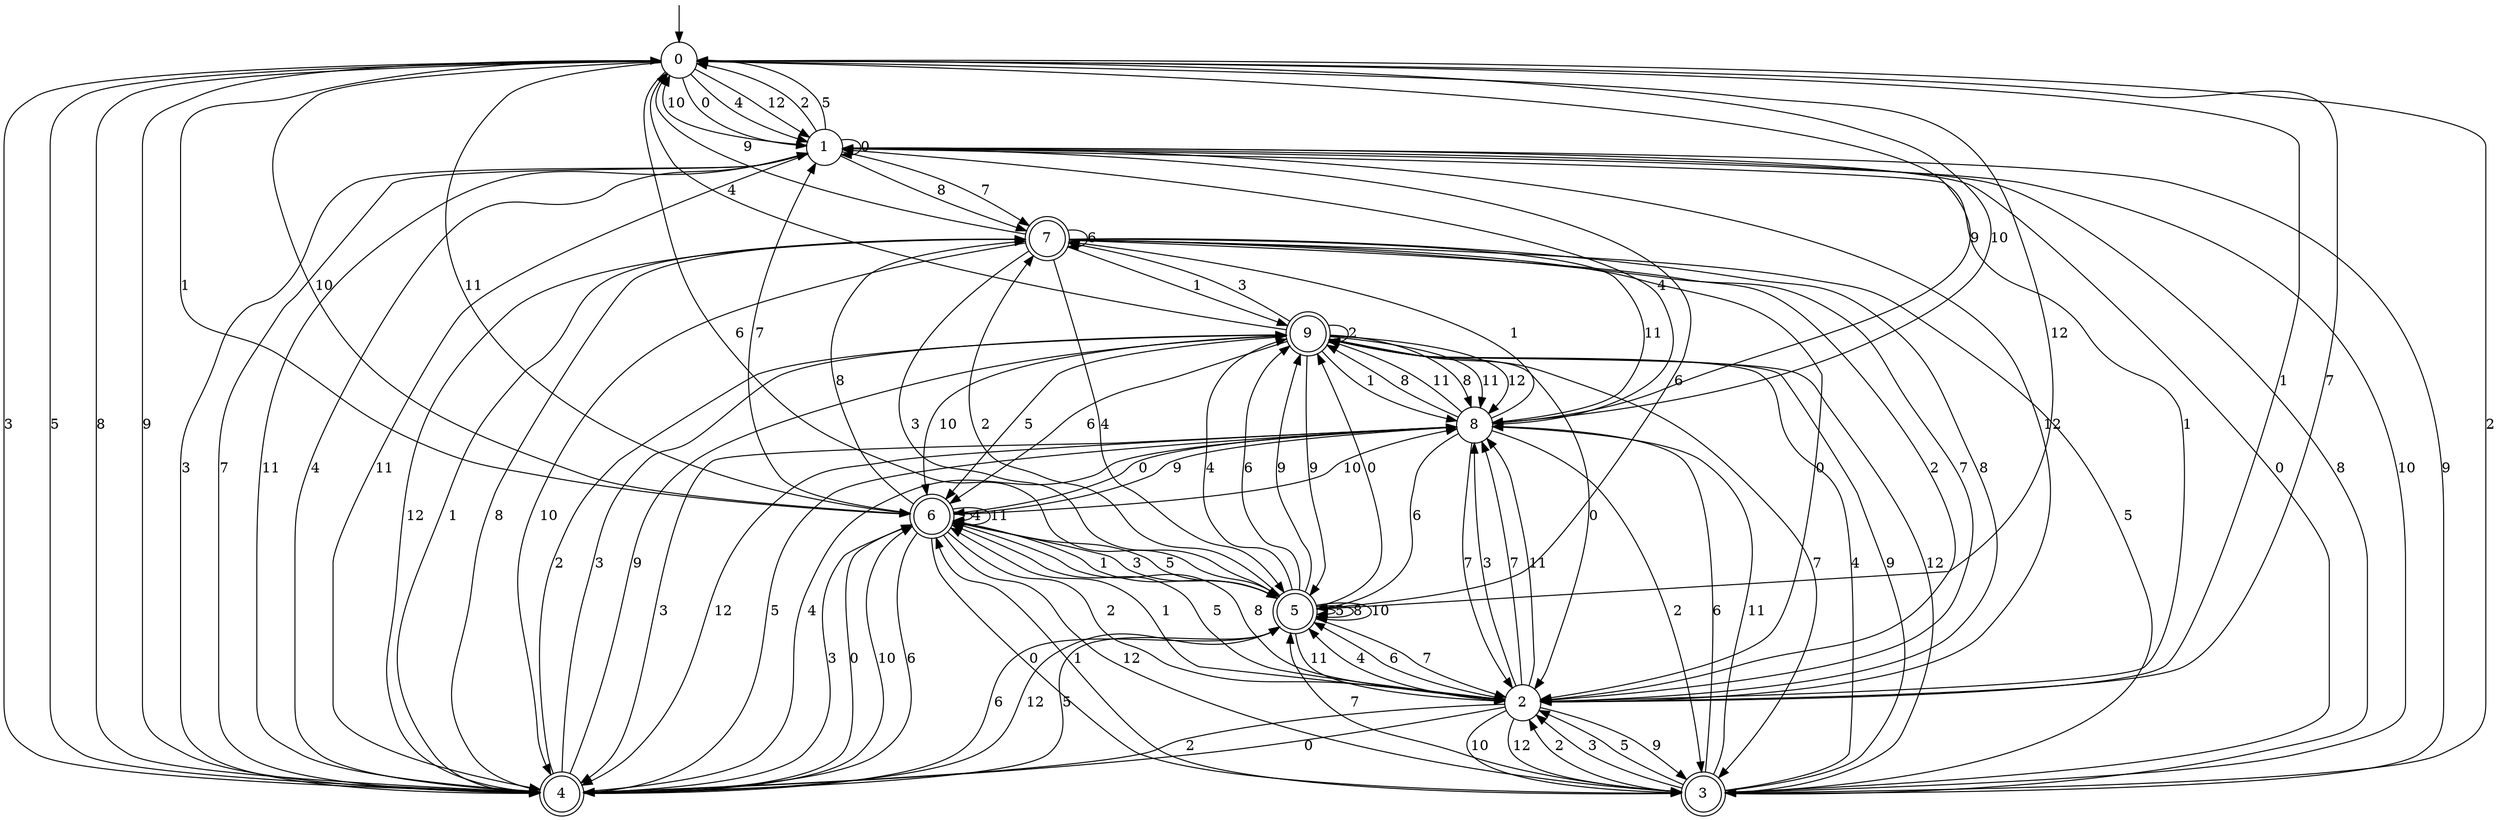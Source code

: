 digraph g {

	s0 [shape="circle" label="0"];
	s1 [shape="circle" label="1"];
	s2 [shape="circle" label="2"];
	s3 [shape="doublecircle" label="3"];
	s4 [shape="doublecircle" label="4"];
	s5 [shape="doublecircle" label="5"];
	s6 [shape="doublecircle" label="6"];
	s7 [shape="doublecircle" label="7"];
	s8 [shape="circle" label="8"];
	s9 [shape="doublecircle" label="9"];
	s0 -> s1 [label="0"];
	s0 -> s2 [label="1"];
	s0 -> s3 [label="2"];
	s0 -> s4 [label="3"];
	s0 -> s1 [label="4"];
	s0 -> s4 [label="5"];
	s0 -> s5 [label="6"];
	s0 -> s2 [label="7"];
	s0 -> s4 [label="8"];
	s0 -> s4 [label="9"];
	s0 -> s6 [label="10"];
	s0 -> s6 [label="11"];
	s0 -> s1 [label="12"];
	s1 -> s1 [label="0"];
	s1 -> s2 [label="1"];
	s1 -> s0 [label="2"];
	s1 -> s4 [label="3"];
	s1 -> s4 [label="4"];
	s1 -> s0 [label="5"];
	s1 -> s5 [label="6"];
	s1 -> s7 [label="7"];
	s1 -> s7 [label="8"];
	s1 -> s3 [label="9"];
	s1 -> s0 [label="10"];
	s1 -> s4 [label="11"];
	s1 -> s2 [label="12"];
	s2 -> s4 [label="0"];
	s2 -> s6 [label="1"];
	s2 -> s4 [label="2"];
	s2 -> s8 [label="3"];
	s2 -> s5 [label="4"];
	s2 -> s6 [label="5"];
	s2 -> s5 [label="6"];
	s2 -> s8 [label="7"];
	s2 -> s6 [label="8"];
	s2 -> s3 [label="9"];
	s2 -> s3 [label="10"];
	s2 -> s8 [label="11"];
	s2 -> s3 [label="12"];
	s3 -> s1 [label="0"];
	s3 -> s6 [label="1"];
	s3 -> s2 [label="2"];
	s3 -> s2 [label="3"];
	s3 -> s9 [label="4"];
	s3 -> s2 [label="5"];
	s3 -> s8 [label="6"];
	s3 -> s5 [label="7"];
	s3 -> s1 [label="8"];
	s3 -> s9 [label="9"];
	s3 -> s1 [label="10"];
	s3 -> s8 [label="11"];
	s3 -> s9 [label="12"];
	s4 -> s6 [label="0"];
	s4 -> s7 [label="1"];
	s4 -> s9 [label="2"];
	s4 -> s9 [label="3"];
	s4 -> s8 [label="4"];
	s4 -> s5 [label="5"];
	s4 -> s5 [label="6"];
	s4 -> s1 [label="7"];
	s4 -> s7 [label="8"];
	s4 -> s9 [label="9"];
	s4 -> s6 [label="10"];
	s4 -> s1 [label="11"];
	s4 -> s5 [label="12"];
	s5 -> s9 [label="0"];
	s5 -> s6 [label="1"];
	s5 -> s7 [label="2"];
	s5 -> s6 [label="3"];
	s5 -> s9 [label="4"];
	s5 -> s5 [label="5"];
	s5 -> s9 [label="6"];
	s5 -> s2 [label="7"];
	s5 -> s5 [label="8"];
	s5 -> s9 [label="9"];
	s5 -> s5 [label="10"];
	s5 -> s2 [label="11"];
	s5 -> s0 [label="12"];
	s6 -> s3 [label="0"];
	s6 -> s0 [label="1"];
	s6 -> s2 [label="2"];
	s6 -> s4 [label="3"];
	s6 -> s6 [label="4"];
	s6 -> s5 [label="5"];
	s6 -> s4 [label="6"];
	s6 -> s1 [label="7"];
	s6 -> s7 [label="8"];
	s6 -> s8 [label="9"];
	s6 -> s8 [label="10"];
	s6 -> s6 [label="11"];
	s6 -> s3 [label="12"];
	s7 -> s2 [label="0"];
	s7 -> s9 [label="1"];
	s7 -> s2 [label="2"];
	s7 -> s5 [label="3"];
	s7 -> s5 [label="4"];
	s7 -> s3 [label="5"];
	s7 -> s7 [label="6"];
	s7 -> s2 [label="7"];
	s7 -> s2 [label="8"];
	s7 -> s0 [label="9"];
	s7 -> s4 [label="10"];
	s7 -> s8 [label="11"];
	s7 -> s4 [label="12"];
	s8 -> s6 [label="0"];
	s8 -> s7 [label="1"];
	s8 -> s3 [label="2"];
	s8 -> s4 [label="3"];
	s8 -> s1 [label="4"];
	s8 -> s4 [label="5"];
	s8 -> s5 [label="6"];
	s8 -> s2 [label="7"];
	s8 -> s9 [label="8"];
	s8 -> s0 [label="9"];
	s8 -> s0 [label="10"];
	s8 -> s9 [label="11"];
	s8 -> s4 [label="12"];
	s9 -> s2 [label="0"];
	s9 -> s8 [label="1"];
	s9 -> s9 [label="2"];
	s9 -> s7 [label="3"];
	s9 -> s0 [label="4"];
	s9 -> s6 [label="5"];
	s9 -> s6 [label="6"];
	s9 -> s3 [label="7"];
	s9 -> s8 [label="8"];
	s9 -> s5 [label="9"];
	s9 -> s6 [label="10"];
	s9 -> s8 [label="11"];
	s9 -> s8 [label="12"];

__start0 [label="" shape="none" width="0" height="0"];
__start0 -> s0;

}

